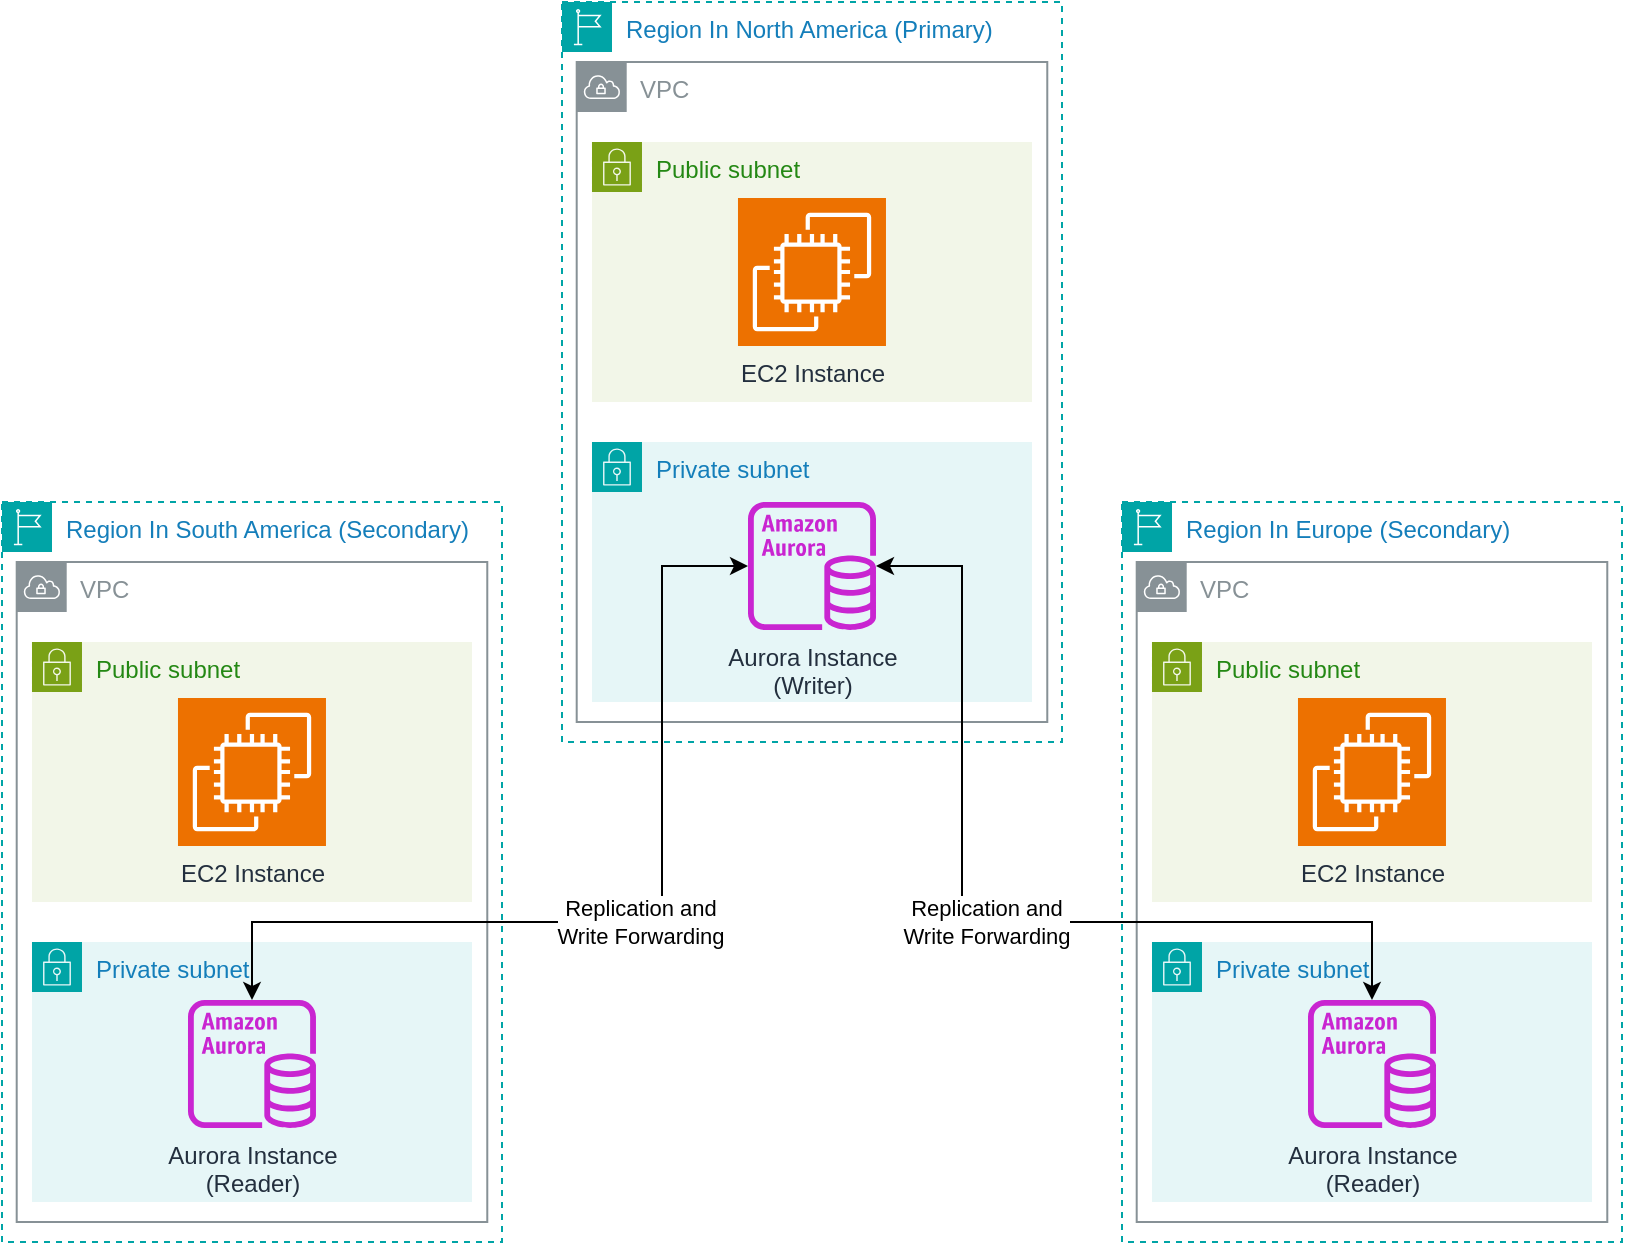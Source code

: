 <mxfile version="24.7.5">
  <diagram name="Page-1" id="dIekKHVds9zKnYUkIWTu">
    <mxGraphModel dx="1157" dy="639" grid="1" gridSize="10" guides="1" tooltips="1" connect="1" arrows="1" fold="1" page="1" pageScale="1" pageWidth="850" pageHeight="1100" math="0" shadow="0">
      <root>
        <mxCell id="0" />
        <mxCell id="1" parent="0" />
        <mxCell id="50C5CEQJ_TCJM8Q_TnX2-4" value="" style="group" parent="1" vertex="1" connectable="0">
          <mxGeometry x="300" y="10" width="250" height="370" as="geometry" />
        </mxCell>
        <mxCell id="ACOnsqsMACrQwas12GLK-21" value="VPC" style="sketch=0;outlineConnect=0;gradientColor=none;html=1;whiteSpace=wrap;fontSize=12;fontStyle=0;shape=mxgraph.aws4.group;grIcon=mxgraph.aws4.group_vpc;strokeColor=#879196;fillColor=none;verticalAlign=top;align=left;spacingLeft=30;fontColor=#879196;dashed=0;container=0;" parent="50C5CEQJ_TCJM8Q_TnX2-4" vertex="1">
          <mxGeometry x="7.35" y="30" width="235.29" height="330" as="geometry" />
        </mxCell>
        <mxCell id="ACOnsqsMACrQwas12GLK-19" value="Region In North America (Primary)" style="points=[[0,0],[0.25,0],[0.5,0],[0.75,0],[1,0],[1,0.25],[1,0.5],[1,0.75],[1,1],[0.75,1],[0.5,1],[0.25,1],[0,1],[0,0.75],[0,0.5],[0,0.25]];outlineConnect=0;gradientColor=none;html=1;whiteSpace=wrap;fontSize=12;fontStyle=0;container=0;pointerEvents=0;collapsible=0;recursiveResize=0;shape=mxgraph.aws4.group;grIcon=mxgraph.aws4.group_region;strokeColor=#00A4A6;fillColor=none;verticalAlign=top;align=left;spacingLeft=30;fontColor=#147EBA;dashed=1;" parent="50C5CEQJ_TCJM8Q_TnX2-4" vertex="1">
          <mxGeometry width="250" height="370.0" as="geometry" />
        </mxCell>
        <mxCell id="ACOnsqsMACrQwas12GLK-20" value="Private subnet" style="points=[[0,0],[0.25,0],[0.5,0],[0.75,0],[1,0],[1,0.25],[1,0.5],[1,0.75],[1,1],[0.75,1],[0.5,1],[0.25,1],[0,1],[0,0.75],[0,0.5],[0,0.25]];outlineConnect=0;gradientColor=none;html=1;whiteSpace=wrap;fontSize=12;fontStyle=0;container=0;pointerEvents=0;collapsible=0;recursiveResize=0;shape=mxgraph.aws4.group;grIcon=mxgraph.aws4.group_security_group;grStroke=0;strokeColor=#00A4A6;fillColor=#E6F6F7;verticalAlign=top;align=left;spacingLeft=30;fontColor=#147EBA;dashed=0;" parent="50C5CEQJ_TCJM8Q_TnX2-4" vertex="1">
          <mxGeometry x="14.996" y="220.0" width="220" height="130" as="geometry" />
        </mxCell>
        <mxCell id="50C5CEQJ_TCJM8Q_TnX2-5" value="Public subnet" style="points=[[0,0],[0.25,0],[0.5,0],[0.75,0],[1,0],[1,0.25],[1,0.5],[1,0.75],[1,1],[0.75,1],[0.5,1],[0.25,1],[0,1],[0,0.75],[0,0.5],[0,0.25]];outlineConnect=0;gradientColor=none;html=1;whiteSpace=wrap;fontSize=12;fontStyle=0;container=1;pointerEvents=0;collapsible=0;recursiveResize=0;shape=mxgraph.aws4.group;grIcon=mxgraph.aws4.group_security_group;grStroke=0;strokeColor=#7AA116;fillColor=#F2F6E8;verticalAlign=top;align=left;spacingLeft=30;fontColor=#248814;dashed=0;" parent="50C5CEQJ_TCJM8Q_TnX2-4" vertex="1">
          <mxGeometry x="14.99" y="70" width="220" height="130" as="geometry" />
        </mxCell>
        <mxCell id="50C5CEQJ_TCJM8Q_TnX2-6" value="EC2 Instance" style="sketch=0;points=[[0,0,0],[0.25,0,0],[0.5,0,0],[0.75,0,0],[1,0,0],[0,1,0],[0.25,1,0],[0.5,1,0],[0.75,1,0],[1,1,0],[0,0.25,0],[0,0.5,0],[0,0.75,0],[1,0.25,0],[1,0.5,0],[1,0.75,0]];outlineConnect=0;fontColor=#232F3E;fillColor=#ED7100;strokeColor=#ffffff;dashed=0;verticalLabelPosition=bottom;verticalAlign=top;align=center;html=1;fontSize=12;fontStyle=0;aspect=fixed;shape=mxgraph.aws4.resourceIcon;resIcon=mxgraph.aws4.ec2;" parent="50C5CEQJ_TCJM8Q_TnX2-4" vertex="1">
          <mxGeometry x="87.99" y="98" width="74" height="74" as="geometry" />
        </mxCell>
        <mxCell id="tmspmf9Bj1s4dJlB-khX-1" value="Aurora Instance&lt;br&gt;(Writer)" style="sketch=0;outlineConnect=0;fontColor=#232F3E;gradientColor=none;fillColor=#C925D1;strokeColor=none;dashed=0;verticalLabelPosition=bottom;verticalAlign=top;align=center;html=1;fontSize=12;fontStyle=0;aspect=fixed;pointerEvents=1;shape=mxgraph.aws4.aurora_instance;" vertex="1" parent="50C5CEQJ_TCJM8Q_TnX2-4">
          <mxGeometry x="93" y="250" width="63.99" height="63.99" as="geometry" />
        </mxCell>
        <mxCell id="tmspmf9Bj1s4dJlB-khX-2" value="" style="group" vertex="1" connectable="0" parent="1">
          <mxGeometry x="20" y="260" width="250" height="370" as="geometry" />
        </mxCell>
        <mxCell id="tmspmf9Bj1s4dJlB-khX-3" value="VPC" style="sketch=0;outlineConnect=0;gradientColor=none;html=1;whiteSpace=wrap;fontSize=12;fontStyle=0;shape=mxgraph.aws4.group;grIcon=mxgraph.aws4.group_vpc;strokeColor=#879196;fillColor=none;verticalAlign=top;align=left;spacingLeft=30;fontColor=#879196;dashed=0;container=0;" vertex="1" parent="tmspmf9Bj1s4dJlB-khX-2">
          <mxGeometry x="7.35" y="30" width="235.29" height="330" as="geometry" />
        </mxCell>
        <mxCell id="tmspmf9Bj1s4dJlB-khX-4" value="Region In South America (Secondary)" style="points=[[0,0],[0.25,0],[0.5,0],[0.75,0],[1,0],[1,0.25],[1,0.5],[1,0.75],[1,1],[0.75,1],[0.5,1],[0.25,1],[0,1],[0,0.75],[0,0.5],[0,0.25]];outlineConnect=0;gradientColor=none;html=1;whiteSpace=wrap;fontSize=12;fontStyle=0;container=0;pointerEvents=0;collapsible=0;recursiveResize=0;shape=mxgraph.aws4.group;grIcon=mxgraph.aws4.group_region;strokeColor=#00A4A6;fillColor=none;verticalAlign=top;align=left;spacingLeft=30;fontColor=#147EBA;dashed=1;" vertex="1" parent="tmspmf9Bj1s4dJlB-khX-2">
          <mxGeometry width="250" height="370.0" as="geometry" />
        </mxCell>
        <mxCell id="tmspmf9Bj1s4dJlB-khX-5" value="Private subnet" style="points=[[0,0],[0.25,0],[0.5,0],[0.75,0],[1,0],[1,0.25],[1,0.5],[1,0.75],[1,1],[0.75,1],[0.5,1],[0.25,1],[0,1],[0,0.75],[0,0.5],[0,0.25]];outlineConnect=0;gradientColor=none;html=1;whiteSpace=wrap;fontSize=12;fontStyle=0;container=0;pointerEvents=0;collapsible=0;recursiveResize=0;shape=mxgraph.aws4.group;grIcon=mxgraph.aws4.group_security_group;grStroke=0;strokeColor=#00A4A6;fillColor=#E6F6F7;verticalAlign=top;align=left;spacingLeft=30;fontColor=#147EBA;dashed=0;" vertex="1" parent="tmspmf9Bj1s4dJlB-khX-2">
          <mxGeometry x="14.996" y="220.0" width="220" height="130" as="geometry" />
        </mxCell>
        <mxCell id="tmspmf9Bj1s4dJlB-khX-6" value="Public subnet" style="points=[[0,0],[0.25,0],[0.5,0],[0.75,0],[1,0],[1,0.25],[1,0.5],[1,0.75],[1,1],[0.75,1],[0.5,1],[0.25,1],[0,1],[0,0.75],[0,0.5],[0,0.25]];outlineConnect=0;gradientColor=none;html=1;whiteSpace=wrap;fontSize=12;fontStyle=0;container=1;pointerEvents=0;collapsible=0;recursiveResize=0;shape=mxgraph.aws4.group;grIcon=mxgraph.aws4.group_security_group;grStroke=0;strokeColor=#7AA116;fillColor=#F2F6E8;verticalAlign=top;align=left;spacingLeft=30;fontColor=#248814;dashed=0;" vertex="1" parent="tmspmf9Bj1s4dJlB-khX-2">
          <mxGeometry x="14.99" y="70" width="220" height="130" as="geometry" />
        </mxCell>
        <mxCell id="tmspmf9Bj1s4dJlB-khX-7" value="EC2 Instance" style="sketch=0;points=[[0,0,0],[0.25,0,0],[0.5,0,0],[0.75,0,0],[1,0,0],[0,1,0],[0.25,1,0],[0.5,1,0],[0.75,1,0],[1,1,0],[0,0.25,0],[0,0.5,0],[0,0.75,0],[1,0.25,0],[1,0.5,0],[1,0.75,0]];outlineConnect=0;fontColor=#232F3E;fillColor=#ED7100;strokeColor=#ffffff;dashed=0;verticalLabelPosition=bottom;verticalAlign=top;align=center;html=1;fontSize=12;fontStyle=0;aspect=fixed;shape=mxgraph.aws4.resourceIcon;resIcon=mxgraph.aws4.ec2;" vertex="1" parent="tmspmf9Bj1s4dJlB-khX-2">
          <mxGeometry x="87.99" y="98" width="74" height="74" as="geometry" />
        </mxCell>
        <mxCell id="tmspmf9Bj1s4dJlB-khX-8" value="Aurora Instance&lt;br&gt;(Reader)" style="sketch=0;outlineConnect=0;fontColor=#232F3E;gradientColor=none;fillColor=#C925D1;strokeColor=none;dashed=0;verticalLabelPosition=bottom;verticalAlign=top;align=center;html=1;fontSize=12;fontStyle=0;aspect=fixed;pointerEvents=1;shape=mxgraph.aws4.aurora_instance;" vertex="1" parent="tmspmf9Bj1s4dJlB-khX-2">
          <mxGeometry x="92.99" y="249" width="63.99" height="63.99" as="geometry" />
        </mxCell>
        <mxCell id="tmspmf9Bj1s4dJlB-khX-9" value="" style="group" vertex="1" connectable="0" parent="1">
          <mxGeometry x="580" y="260" width="250" height="370" as="geometry" />
        </mxCell>
        <mxCell id="tmspmf9Bj1s4dJlB-khX-10" value="VPC" style="sketch=0;outlineConnect=0;gradientColor=none;html=1;whiteSpace=wrap;fontSize=12;fontStyle=0;shape=mxgraph.aws4.group;grIcon=mxgraph.aws4.group_vpc;strokeColor=#879196;fillColor=none;verticalAlign=top;align=left;spacingLeft=30;fontColor=#879196;dashed=0;container=0;" vertex="1" parent="tmspmf9Bj1s4dJlB-khX-9">
          <mxGeometry x="7.35" y="30" width="235.29" height="330" as="geometry" />
        </mxCell>
        <mxCell id="tmspmf9Bj1s4dJlB-khX-11" value="Region In Europe (Secondary)" style="points=[[0,0],[0.25,0],[0.5,0],[0.75,0],[1,0],[1,0.25],[1,0.5],[1,0.75],[1,1],[0.75,1],[0.5,1],[0.25,1],[0,1],[0,0.75],[0,0.5],[0,0.25]];outlineConnect=0;gradientColor=none;html=1;whiteSpace=wrap;fontSize=12;fontStyle=0;container=0;pointerEvents=0;collapsible=0;recursiveResize=0;shape=mxgraph.aws4.group;grIcon=mxgraph.aws4.group_region;strokeColor=#00A4A6;fillColor=none;verticalAlign=top;align=left;spacingLeft=30;fontColor=#147EBA;dashed=1;" vertex="1" parent="tmspmf9Bj1s4dJlB-khX-9">
          <mxGeometry width="250" height="370.0" as="geometry" />
        </mxCell>
        <mxCell id="tmspmf9Bj1s4dJlB-khX-12" value="Private subnet" style="points=[[0,0],[0.25,0],[0.5,0],[0.75,0],[1,0],[1,0.25],[1,0.5],[1,0.75],[1,1],[0.75,1],[0.5,1],[0.25,1],[0,1],[0,0.75],[0,0.5],[0,0.25]];outlineConnect=0;gradientColor=none;html=1;whiteSpace=wrap;fontSize=12;fontStyle=0;container=0;pointerEvents=0;collapsible=0;recursiveResize=0;shape=mxgraph.aws4.group;grIcon=mxgraph.aws4.group_security_group;grStroke=0;strokeColor=#00A4A6;fillColor=#E6F6F7;verticalAlign=top;align=left;spacingLeft=30;fontColor=#147EBA;dashed=0;" vertex="1" parent="tmspmf9Bj1s4dJlB-khX-9">
          <mxGeometry x="14.996" y="220.0" width="220" height="130" as="geometry" />
        </mxCell>
        <mxCell id="tmspmf9Bj1s4dJlB-khX-13" value="Public subnet" style="points=[[0,0],[0.25,0],[0.5,0],[0.75,0],[1,0],[1,0.25],[1,0.5],[1,0.75],[1,1],[0.75,1],[0.5,1],[0.25,1],[0,1],[0,0.75],[0,0.5],[0,0.25]];outlineConnect=0;gradientColor=none;html=1;whiteSpace=wrap;fontSize=12;fontStyle=0;container=1;pointerEvents=0;collapsible=0;recursiveResize=0;shape=mxgraph.aws4.group;grIcon=mxgraph.aws4.group_security_group;grStroke=0;strokeColor=#7AA116;fillColor=#F2F6E8;verticalAlign=top;align=left;spacingLeft=30;fontColor=#248814;dashed=0;" vertex="1" parent="tmspmf9Bj1s4dJlB-khX-9">
          <mxGeometry x="14.99" y="70" width="220" height="130" as="geometry" />
        </mxCell>
        <mxCell id="tmspmf9Bj1s4dJlB-khX-14" value="EC2 Instance" style="sketch=0;points=[[0,0,0],[0.25,0,0],[0.5,0,0],[0.75,0,0],[1,0,0],[0,1,0],[0.25,1,0],[0.5,1,0],[0.75,1,0],[1,1,0],[0,0.25,0],[0,0.5,0],[0,0.75,0],[1,0.25,0],[1,0.5,0],[1,0.75,0]];outlineConnect=0;fontColor=#232F3E;fillColor=#ED7100;strokeColor=#ffffff;dashed=0;verticalLabelPosition=bottom;verticalAlign=top;align=center;html=1;fontSize=12;fontStyle=0;aspect=fixed;shape=mxgraph.aws4.resourceIcon;resIcon=mxgraph.aws4.ec2;" vertex="1" parent="tmspmf9Bj1s4dJlB-khX-9">
          <mxGeometry x="87.99" y="98" width="74" height="74" as="geometry" />
        </mxCell>
        <mxCell id="tmspmf9Bj1s4dJlB-khX-15" value="Aurora Instance&lt;br&gt;(Reader)" style="sketch=0;outlineConnect=0;fontColor=#232F3E;gradientColor=none;fillColor=#C925D1;strokeColor=none;dashed=0;verticalLabelPosition=bottom;verticalAlign=top;align=center;html=1;fontSize=12;fontStyle=0;aspect=fixed;pointerEvents=1;shape=mxgraph.aws4.aurora_instance;" vertex="1" parent="tmspmf9Bj1s4dJlB-khX-9">
          <mxGeometry x="93" y="249" width="63.99" height="63.99" as="geometry" />
        </mxCell>
        <mxCell id="tmspmf9Bj1s4dJlB-khX-16" value="Replication and&lt;br&gt;Write Forwarding" style="edgeStyle=orthogonalEdgeStyle;rounded=0;orthogonalLoop=1;jettySize=auto;html=1;startArrow=classic;startFill=1;" edge="1" parent="1" source="tmspmf9Bj1s4dJlB-khX-8" target="tmspmf9Bj1s4dJlB-khX-1">
          <mxGeometry relative="1" as="geometry">
            <Array as="points">
              <mxPoint x="145" y="470" />
              <mxPoint x="350" y="470" />
              <mxPoint x="350" y="292" />
            </Array>
          </mxGeometry>
        </mxCell>
        <mxCell id="tmspmf9Bj1s4dJlB-khX-17" value="&lt;span style=&quot;color: rgb(0, 0, 0); font-family: Helvetica; font-size: 11px; font-style: normal; font-variant-ligatures: normal; font-variant-caps: normal; font-weight: 400; letter-spacing: normal; orphans: 2; text-align: center; text-indent: 0px; text-transform: none; widows: 2; word-spacing: 0px; -webkit-text-stroke-width: 0px; white-space: nowrap; background-color: rgb(255, 255, 255); text-decoration-thickness: initial; text-decoration-style: initial; text-decoration-color: initial; display: inline !important; float: none;&quot;&gt;Replication and&lt;/span&gt;&lt;br style=&quot;forced-color-adjust: none; color: rgb(0, 0, 0); font-family: Helvetica; font-size: 11px; font-style: normal; font-variant-ligatures: normal; font-variant-caps: normal; font-weight: 400; letter-spacing: normal; orphans: 2; text-align: center; text-indent: 0px; text-transform: none; widows: 2; word-spacing: 0px; -webkit-text-stroke-width: 0px; white-space: nowrap; text-decoration-thickness: initial; text-decoration-style: initial; text-decoration-color: initial;&quot;&gt;&lt;span style=&quot;color: rgb(0, 0, 0); font-family: Helvetica; font-size: 11px; font-style: normal; font-variant-ligatures: normal; font-variant-caps: normal; font-weight: 400; letter-spacing: normal; orphans: 2; text-align: center; text-indent: 0px; text-transform: none; widows: 2; word-spacing: 0px; -webkit-text-stroke-width: 0px; white-space: nowrap; background-color: rgb(255, 255, 255); text-decoration-thickness: initial; text-decoration-style: initial; text-decoration-color: initial; display: inline !important; float: none;&quot;&gt;Write Forwarding&lt;/span&gt;" style="edgeStyle=orthogonalEdgeStyle;rounded=0;orthogonalLoop=1;jettySize=auto;html=1;startArrow=classic;startFill=1;" edge="1" parent="1" source="tmspmf9Bj1s4dJlB-khX-15" target="tmspmf9Bj1s4dJlB-khX-1">
          <mxGeometry relative="1" as="geometry">
            <Array as="points">
              <mxPoint x="705" y="470" />
              <mxPoint x="500" y="470" />
              <mxPoint x="500" y="292" />
            </Array>
          </mxGeometry>
        </mxCell>
      </root>
    </mxGraphModel>
  </diagram>
</mxfile>
